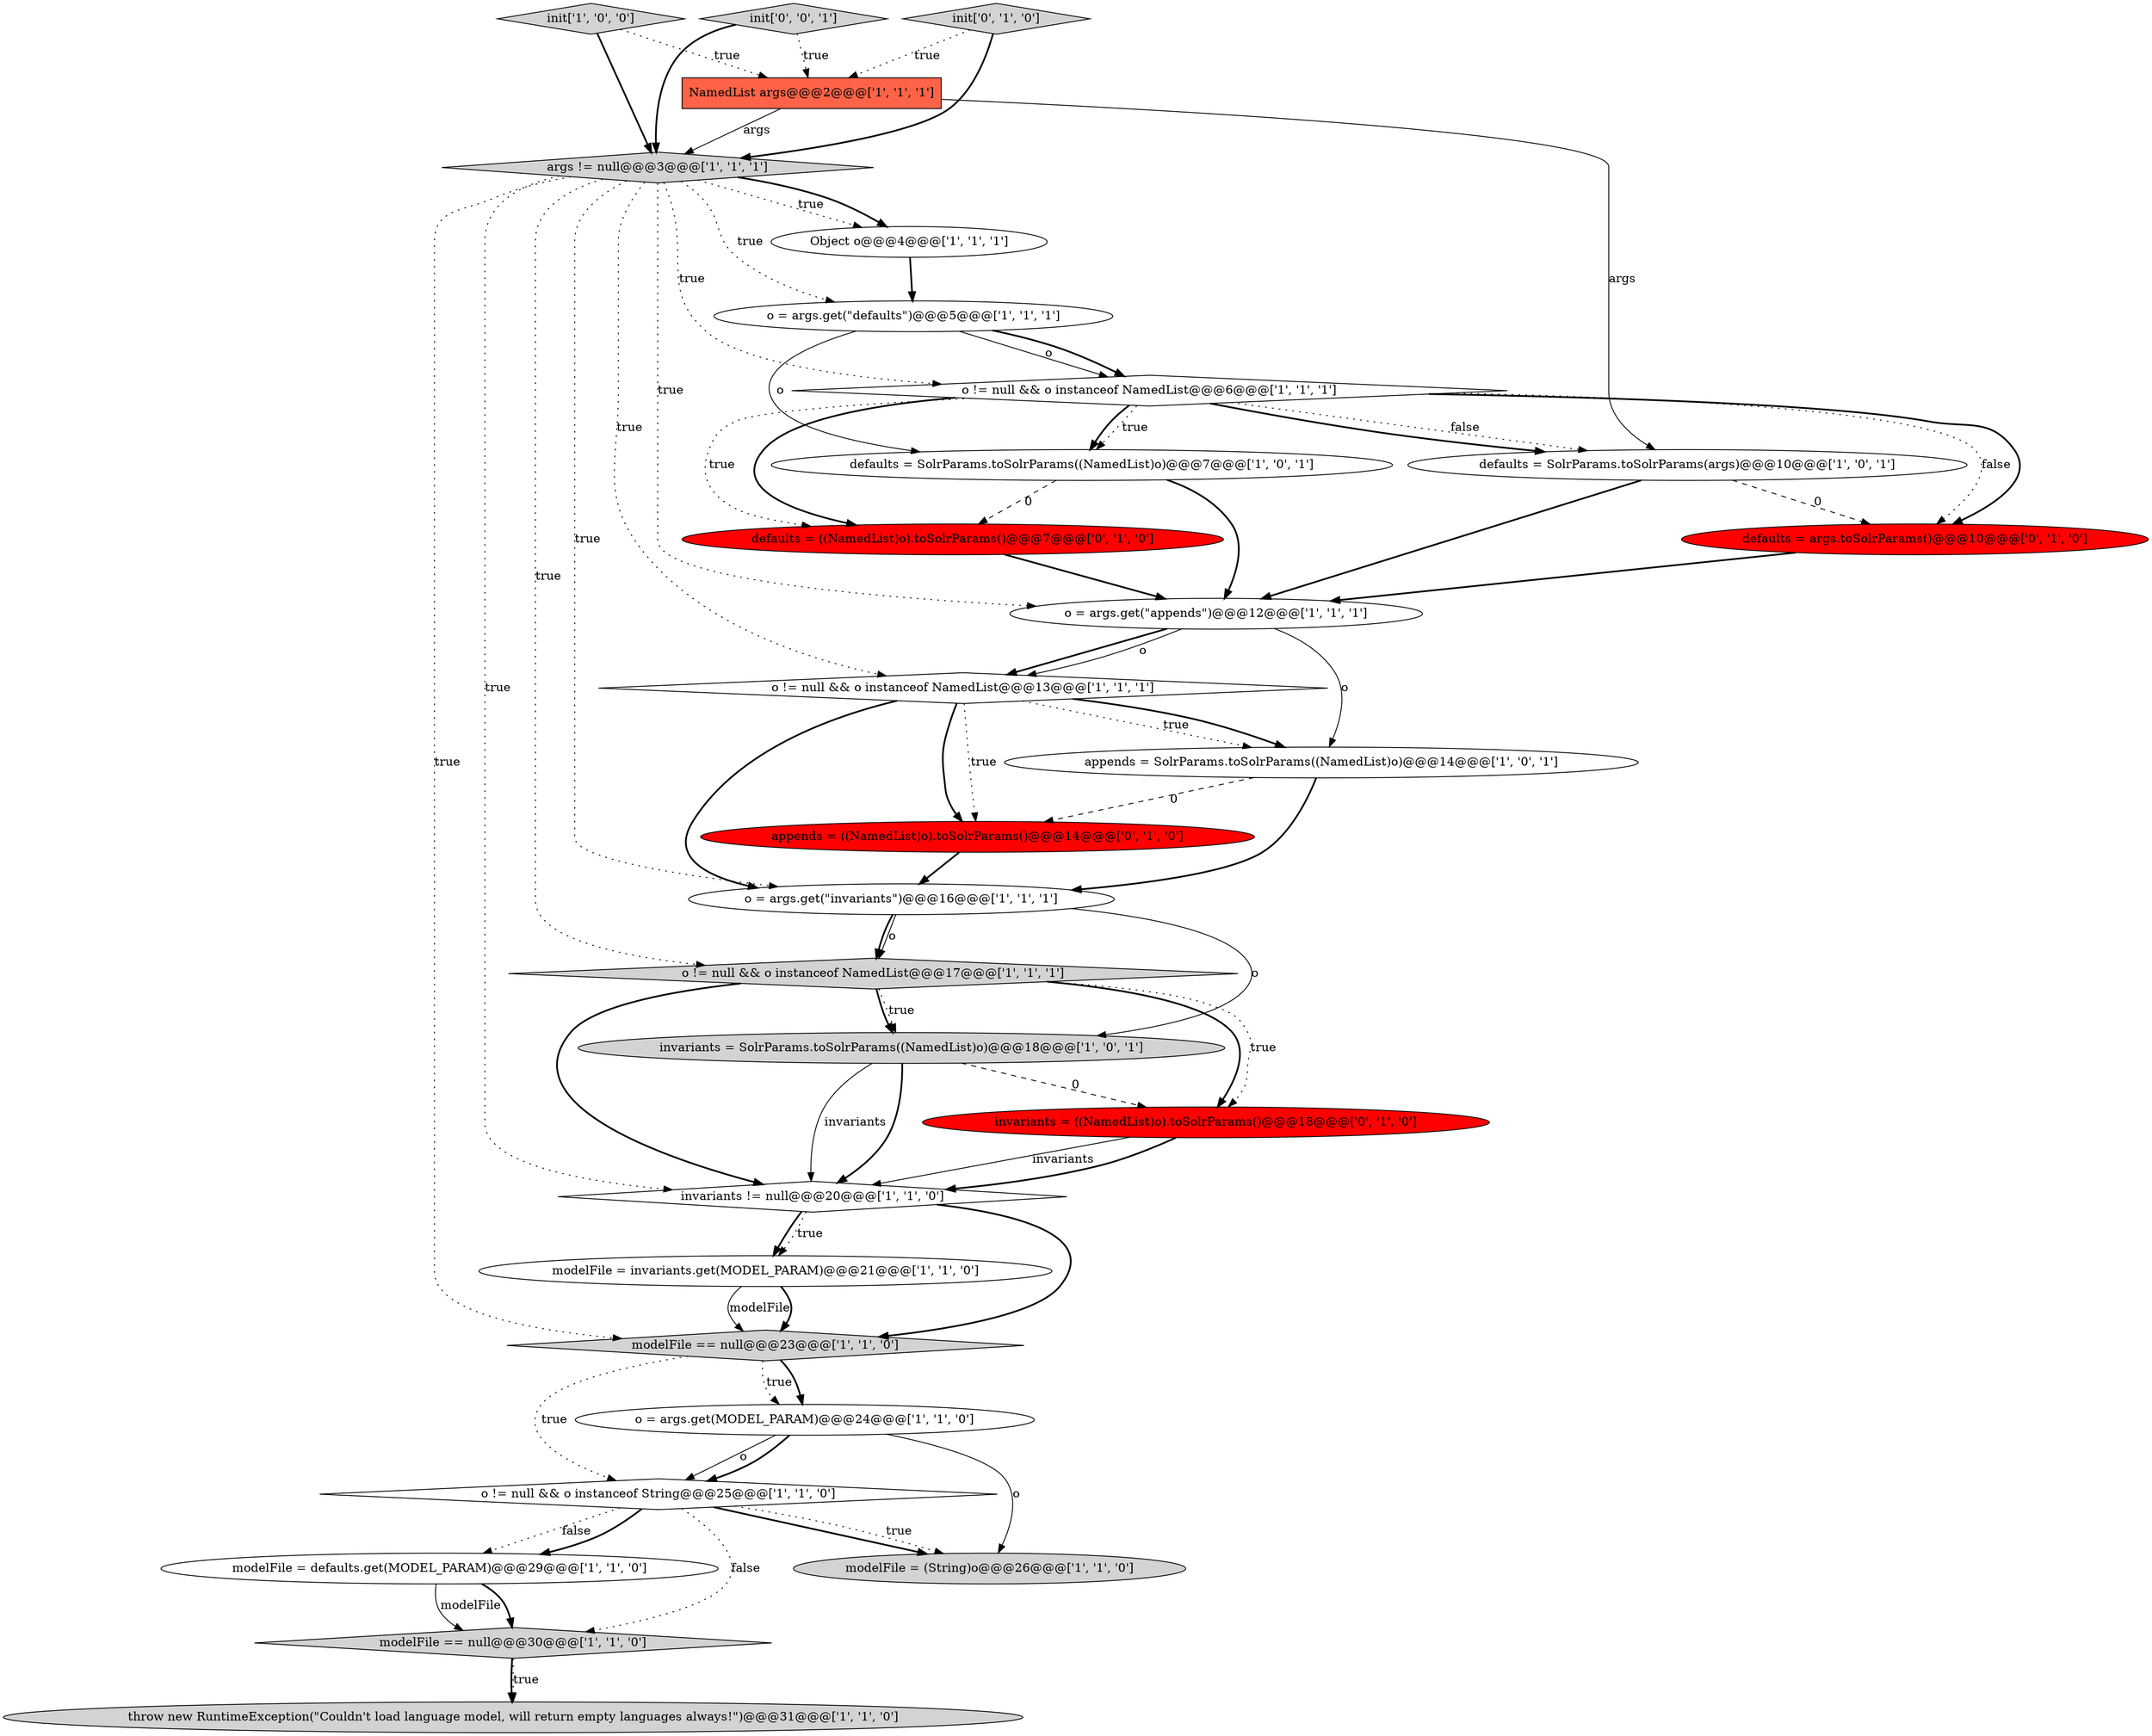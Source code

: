 digraph {
21 [style = filled, label = "args != null@@@3@@@['1', '1', '1']", fillcolor = lightgray, shape = diamond image = "AAA0AAABBB1BBB"];
22 [style = filled, label = "modelFile == null@@@23@@@['1', '1', '0']", fillcolor = lightgray, shape = diamond image = "AAA0AAABBB1BBB"];
17 [style = filled, label = "throw new RuntimeException(\"Couldn't load language model, will return empty languages always!\")@@@31@@@['1', '1', '0']", fillcolor = lightgray, shape = ellipse image = "AAA0AAABBB1BBB"];
19 [style = filled, label = "o = args.get(\"appends\")@@@12@@@['1', '1', '1']", fillcolor = white, shape = ellipse image = "AAA0AAABBB1BBB"];
16 [style = filled, label = "init['1', '0', '0']", fillcolor = lightgray, shape = diamond image = "AAA0AAABBB1BBB"];
28 [style = filled, label = "init['0', '0', '1']", fillcolor = lightgray, shape = diamond image = "AAA0AAABBB3BBB"];
3 [style = filled, label = "modelFile = defaults.get(MODEL_PARAM)@@@29@@@['1', '1', '0']", fillcolor = white, shape = ellipse image = "AAA0AAABBB1BBB"];
4 [style = filled, label = "NamedList args@@@2@@@['1', '1', '1']", fillcolor = tomato, shape = box image = "AAA0AAABBB1BBB"];
11 [style = filled, label = "o = args.get(\"defaults\")@@@5@@@['1', '1', '1']", fillcolor = white, shape = ellipse image = "AAA0AAABBB1BBB"];
10 [style = filled, label = "o != null && o instanceof NamedList@@@17@@@['1', '1', '1']", fillcolor = lightgray, shape = diamond image = "AAA0AAABBB1BBB"];
0 [style = filled, label = "o != null && o instanceof NamedList@@@6@@@['1', '1', '1']", fillcolor = white, shape = diamond image = "AAA0AAABBB1BBB"];
5 [style = filled, label = "modelFile = invariants.get(MODEL_PARAM)@@@21@@@['1', '1', '0']", fillcolor = white, shape = ellipse image = "AAA0AAABBB1BBB"];
18 [style = filled, label = "o = args.get(\"invariants\")@@@16@@@['1', '1', '1']", fillcolor = white, shape = ellipse image = "AAA0AAABBB1BBB"];
12 [style = filled, label = "o != null && o instanceof NamedList@@@13@@@['1', '1', '1']", fillcolor = white, shape = diamond image = "AAA0AAABBB1BBB"];
25 [style = filled, label = "defaults = ((NamedList)o).toSolrParams()@@@7@@@['0', '1', '0']", fillcolor = red, shape = ellipse image = "AAA1AAABBB2BBB"];
15 [style = filled, label = "o != null && o instanceof String@@@25@@@['1', '1', '0']", fillcolor = white, shape = diamond image = "AAA0AAABBB1BBB"];
13 [style = filled, label = "o = args.get(MODEL_PARAM)@@@24@@@['1', '1', '0']", fillcolor = white, shape = ellipse image = "AAA0AAABBB1BBB"];
26 [style = filled, label = "init['0', '1', '0']", fillcolor = lightgray, shape = diamond image = "AAA0AAABBB2BBB"];
14 [style = filled, label = "invariants = SolrParams.toSolrParams((NamedList)o)@@@18@@@['1', '0', '1']", fillcolor = lightgray, shape = ellipse image = "AAA0AAABBB1BBB"];
27 [style = filled, label = "invariants = ((NamedList)o).toSolrParams()@@@18@@@['0', '1', '0']", fillcolor = red, shape = ellipse image = "AAA1AAABBB2BBB"];
24 [style = filled, label = "appends = ((NamedList)o).toSolrParams()@@@14@@@['0', '1', '0']", fillcolor = red, shape = ellipse image = "AAA1AAABBB2BBB"];
7 [style = filled, label = "modelFile = (String)o@@@26@@@['1', '1', '0']", fillcolor = lightgray, shape = ellipse image = "AAA0AAABBB1BBB"];
2 [style = filled, label = "appends = SolrParams.toSolrParams((NamedList)o)@@@14@@@['1', '0', '1']", fillcolor = white, shape = ellipse image = "AAA0AAABBB1BBB"];
6 [style = filled, label = "defaults = SolrParams.toSolrParams((NamedList)o)@@@7@@@['1', '0', '1']", fillcolor = white, shape = ellipse image = "AAA0AAABBB1BBB"];
9 [style = filled, label = "defaults = SolrParams.toSolrParams(args)@@@10@@@['1', '0', '1']", fillcolor = white, shape = ellipse image = "AAA0AAABBB1BBB"];
23 [style = filled, label = "defaults = args.toSolrParams()@@@10@@@['0', '1', '0']", fillcolor = red, shape = ellipse image = "AAA1AAABBB2BBB"];
1 [style = filled, label = "Object o@@@4@@@['1', '1', '1']", fillcolor = white, shape = ellipse image = "AAA0AAABBB1BBB"];
8 [style = filled, label = "invariants != null@@@20@@@['1', '1', '0']", fillcolor = white, shape = diamond image = "AAA0AAABBB1BBB"];
20 [style = filled, label = "modelFile == null@@@30@@@['1', '1', '0']", fillcolor = lightgray, shape = diamond image = "AAA0AAABBB1BBB"];
11->6 [style = solid, label="o"];
21->12 [style = dotted, label="true"];
4->21 [style = solid, label="args"];
0->9 [style = bold, label=""];
15->3 [style = dotted, label="false"];
20->17 [style = bold, label=""];
15->7 [style = bold, label=""];
21->11 [style = dotted, label="true"];
21->1 [style = dotted, label="true"];
19->12 [style = bold, label=""];
14->8 [style = solid, label="invariants"];
4->9 [style = solid, label="args"];
21->18 [style = dotted, label="true"];
0->6 [style = bold, label=""];
20->17 [style = dotted, label="true"];
10->14 [style = bold, label=""];
10->27 [style = bold, label=""];
21->0 [style = dotted, label="true"];
21->8 [style = dotted, label="true"];
19->2 [style = solid, label="o"];
12->2 [style = dotted, label="true"];
2->18 [style = bold, label=""];
21->22 [style = dotted, label="true"];
13->7 [style = solid, label="o"];
6->19 [style = bold, label=""];
21->10 [style = dotted, label="true"];
12->24 [style = bold, label=""];
15->7 [style = dotted, label="true"];
0->6 [style = dotted, label="true"];
16->4 [style = dotted, label="true"];
0->25 [style = dotted, label="true"];
0->23 [style = dotted, label="false"];
15->3 [style = bold, label=""];
24->18 [style = bold, label=""];
9->23 [style = dashed, label="0"];
11->0 [style = solid, label="o"];
14->27 [style = dashed, label="0"];
5->22 [style = solid, label="modelFile"];
1->11 [style = bold, label=""];
8->22 [style = bold, label=""];
10->14 [style = dotted, label="true"];
18->14 [style = solid, label="o"];
26->21 [style = bold, label=""];
0->9 [style = dotted, label="false"];
12->2 [style = bold, label=""];
11->0 [style = bold, label=""];
3->20 [style = solid, label="modelFile"];
13->15 [style = solid, label="o"];
3->20 [style = bold, label=""];
0->23 [style = bold, label=""];
27->8 [style = solid, label="invariants"];
18->10 [style = bold, label=""];
10->8 [style = bold, label=""];
8->5 [style = bold, label=""];
8->5 [style = dotted, label="true"];
0->25 [style = bold, label=""];
6->25 [style = dashed, label="0"];
16->21 [style = bold, label=""];
23->19 [style = bold, label=""];
21->19 [style = dotted, label="true"];
21->1 [style = bold, label=""];
22->13 [style = dotted, label="true"];
12->18 [style = bold, label=""];
12->24 [style = dotted, label="true"];
25->19 [style = bold, label=""];
9->19 [style = bold, label=""];
28->4 [style = dotted, label="true"];
15->20 [style = dotted, label="false"];
14->8 [style = bold, label=""];
10->27 [style = dotted, label="true"];
13->15 [style = bold, label=""];
26->4 [style = dotted, label="true"];
2->24 [style = dashed, label="0"];
22->15 [style = dotted, label="true"];
5->22 [style = bold, label=""];
27->8 [style = bold, label=""];
22->13 [style = bold, label=""];
28->21 [style = bold, label=""];
18->10 [style = solid, label="o"];
19->12 [style = solid, label="o"];
}
